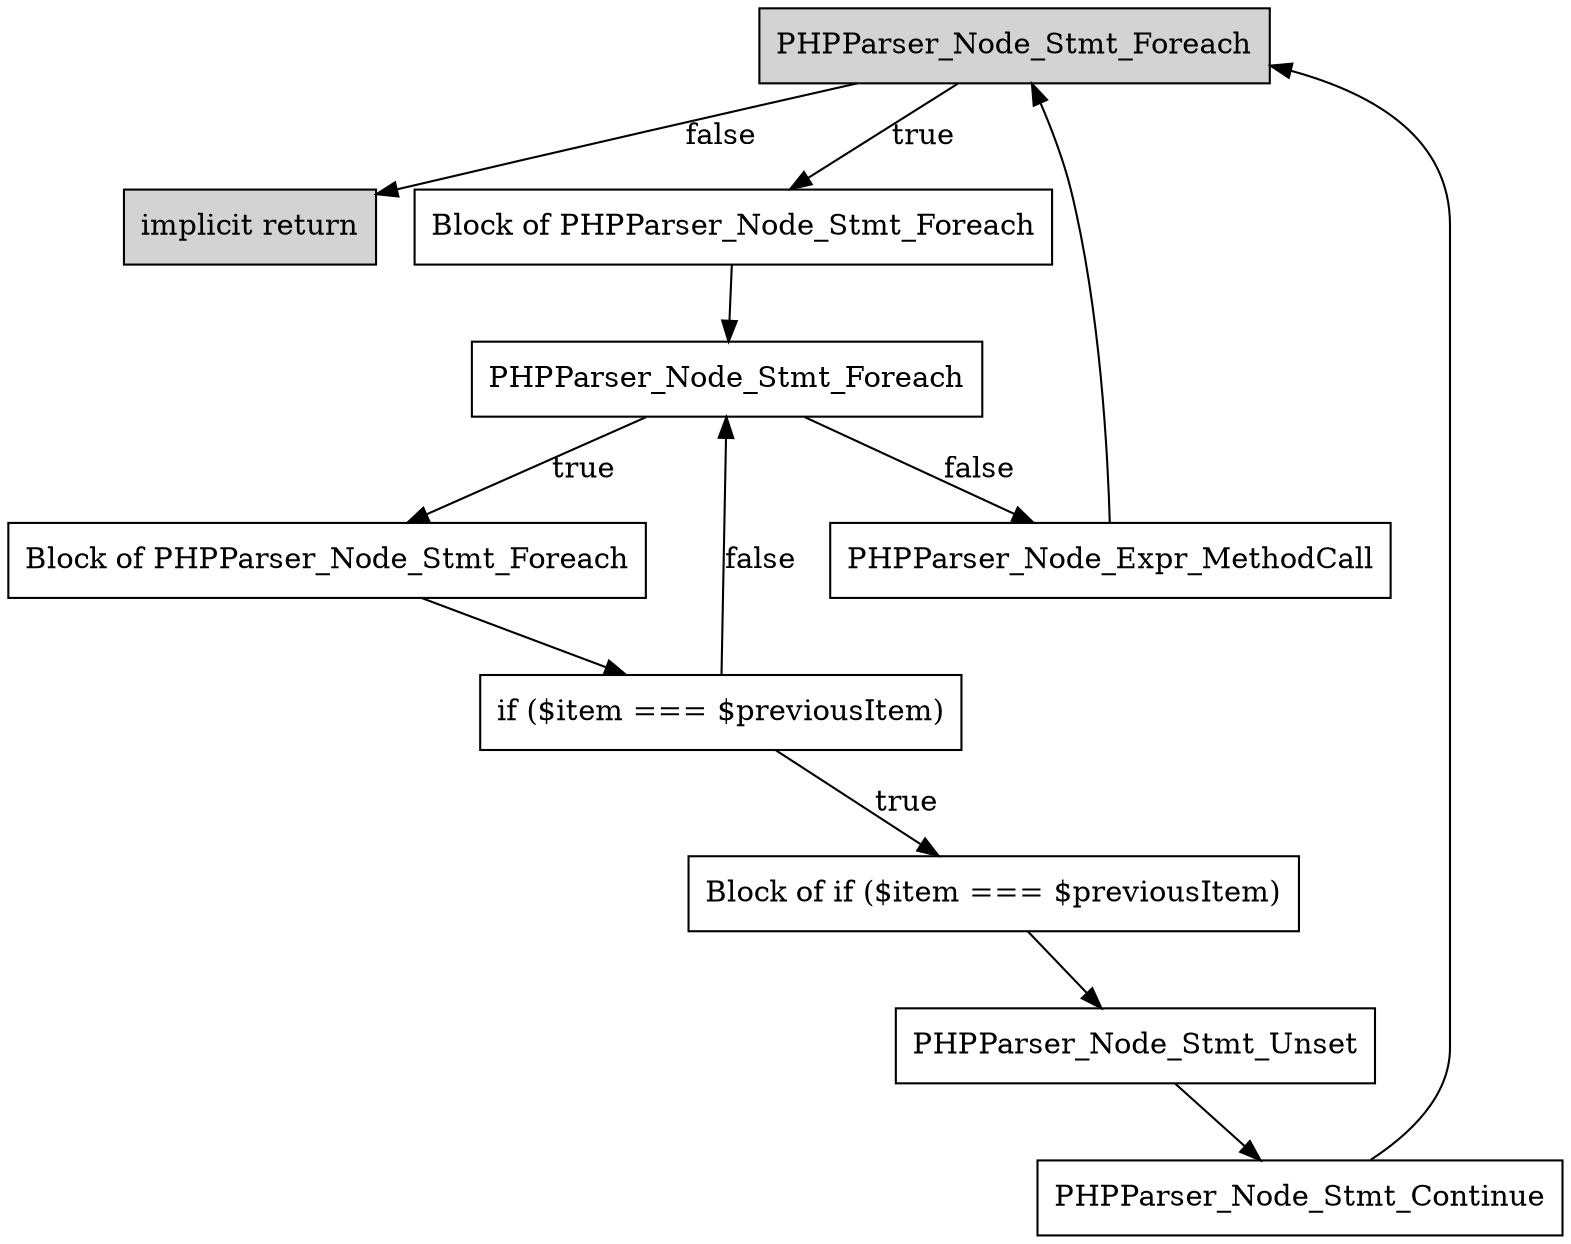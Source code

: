 digraph G {
    B1 [shape=box,label="implicit return",style=filled]
    B2 [shape=box,label="PHPParser_Node_Stmt_Foreach",style=filled]
    B2 -> B3 [label="true"]
    B2 -> B1 [label="false"]
    B4 [shape=box,label="PHPParser_Node_Stmt_Unset"]
    B4 -> B5
    B5 [shape=box,label="PHPParser_Node_Stmt_Continue"]
    B5 -> B2
    B6 [shape=box,label="Block of if ($item === $previousItem)"]
    B6 -> B4
    B7 [shape=box,label="if ($item === $previousItem)"]
    B7 -> B6 [label="true"]
    B7 -> B8 [label="false"]
    B8 [shape=box,label="PHPParser_Node_Stmt_Foreach"]
    B8 -> B9 [label="true"]
    B8 -> B10 [label="false"]
    B9 [shape=box,label="Block of PHPParser_Node_Stmt_Foreach"]
    B9 -> B7
    B10 [shape=box,label="PHPParser_Node_Expr_MethodCall"]
    B10 -> B2
    B3 [shape=box,label="Block of PHPParser_Node_Stmt_Foreach"]
    B3 -> B8
}